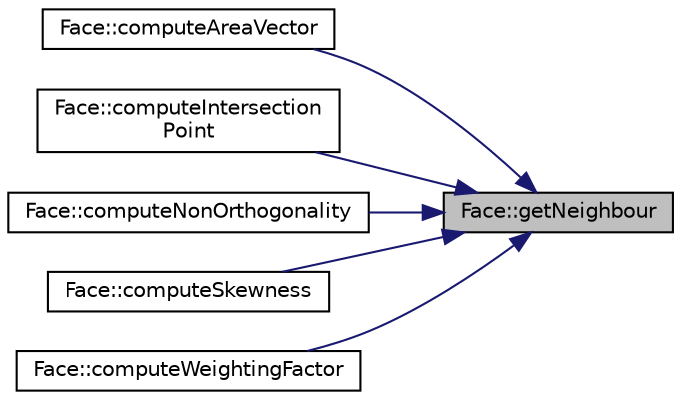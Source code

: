 digraph "Face::getNeighbour"
{
 // LATEX_PDF_SIZE
  bgcolor="transparent";
  edge [fontname="Helvetica",fontsize="10",labelfontname="Helvetica",labelfontsize="10"];
  node [fontname="Helvetica",fontsize="10",shape=record];
  rankdir="RL";
  Node1 [label="Face::getNeighbour",height=0.2,width=0.4,color="black", fillcolor="grey75", style="filled", fontcolor="black",tooltip=" "];
  Node1 -> Node2 [dir="back",color="midnightblue",fontsize="10",style="solid",fontname="Helvetica"];
  Node2 [label="Face::computeAreaVector",height=0.2,width=0.4,color="black",URL="$classFace.html#a1a230cbbca325d32a59fd5d05d26f69e",tooltip="Computes the face area vector ."];
  Node1 -> Node3 [dir="back",color="midnightblue",fontsize="10",style="solid",fontname="Helvetica"];
  Node3 [label="Face::computeIntersection\lPoint",height=0.2,width=0.4,color="black",URL="$classFace.html#ab8683a66faed7a0efd8b67da9e8d2dcf",tooltip=" "];
  Node1 -> Node4 [dir="back",color="midnightblue",fontsize="10",style="solid",fontname="Helvetica"];
  Node4 [label="Face::computeNonOrthogonality",height=0.2,width=0.4,color="black",URL="$classFace.html#a2d4cf4519725e64a6b95e0fcaa589ea6",tooltip=" "];
  Node1 -> Node5 [dir="back",color="midnightblue",fontsize="10",style="solid",fontname="Helvetica"];
  Node5 [label="Face::computeSkewness",height=0.2,width=0.4,color="black",URL="$classFace.html#ab6aaaa27bc48d42c68bf2033b7aae801",tooltip=" "];
  Node1 -> Node6 [dir="back",color="midnightblue",fontsize="10",style="solid",fontname="Helvetica"];
  Node6 [label="Face::computeWeightingFactor",height=0.2,width=0.4,color="black",URL="$classFace.html#a93a8eb18180b2c5387226b4c24ee4fbb",tooltip="Computation of cells face weighting factor, ."];
}
